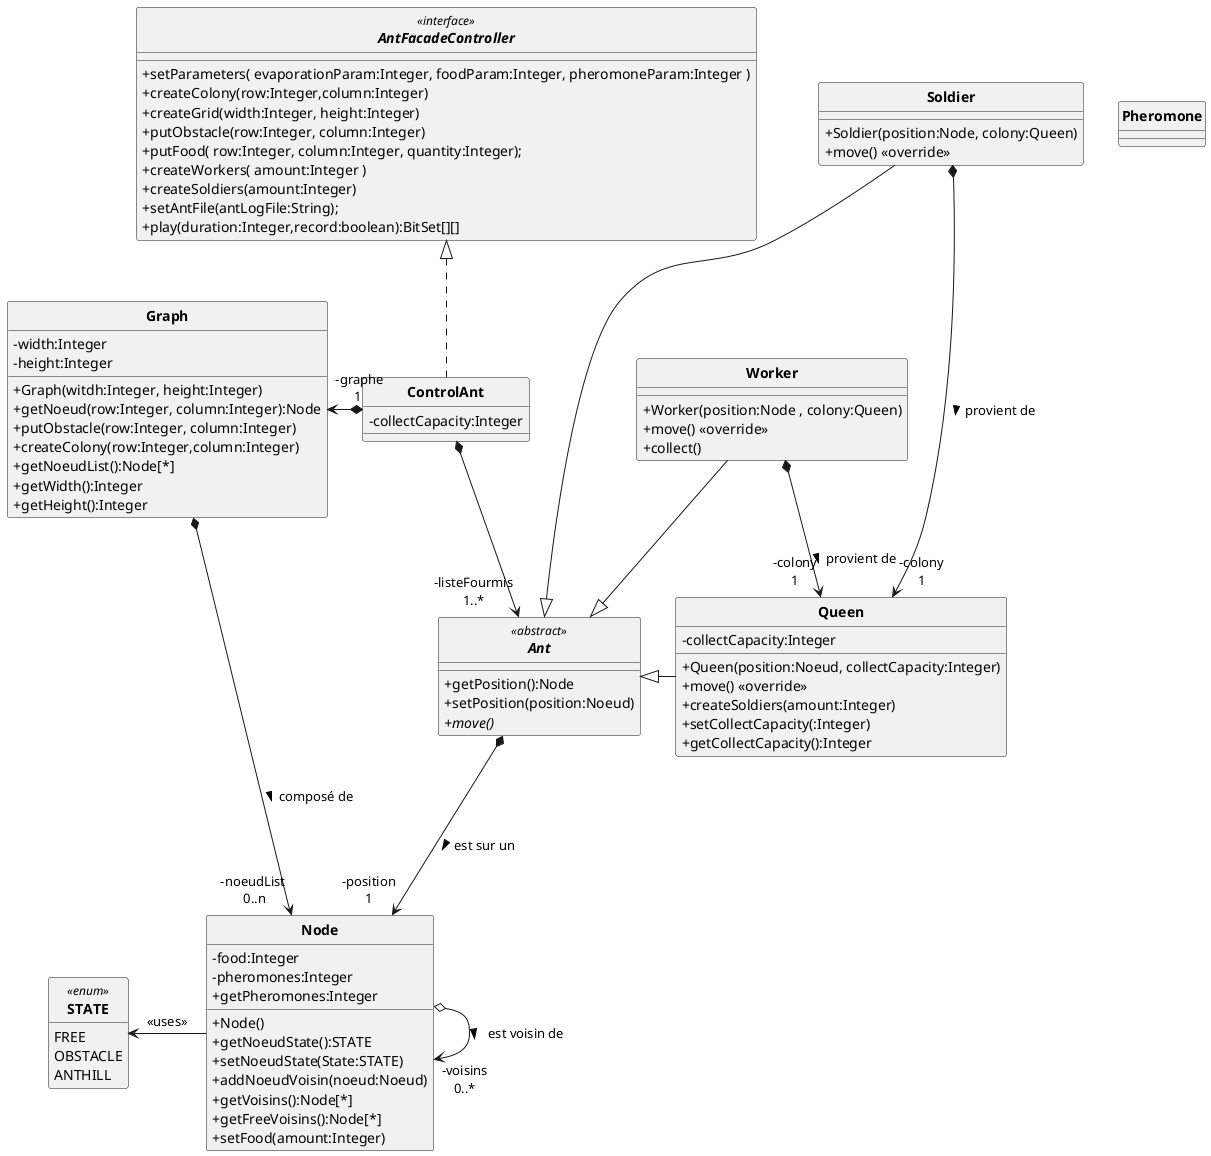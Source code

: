 @startuml
'https://plantuml.com/sequence-diagram
allow_mixing
skinparam style strictuml
skinparam classAttributeIconSize 0
skinparam circledCharacterRadius 0
skinparam circledCharacterFontSize 0
skinparam classFontStyle Bold
'autonumber
hide enum methods

'Controleur
interface AntFacadeController <<interface>> {
    +setParameters( evaporationParam:Integer, foodParam:Integer, pheromoneParam:Integer )
    +createColony(row:Integer,column:Integer)
    +createGrid(width:Integer, height:Integer)
    +putObstacle(row:Integer, column:Integer)
    +putFood( row:Integer, column:Integer, quantity:Integer);
    +createWorkers( amount:Integer )
    +createSoldiers(amount:Integer)
    +setAntFile(antLogFile:String);
    +play(duration:Integer,record:boolean):BitSet[][]
}

class Node {
    -food:Integer
    -pheromones:Integer
    +Node()
    +getNoeudState():STATE
    +setNoeudState(State:STATE)
    +addNoeudVoisin(noeud:Noeud)
    +getVoisins():Node[*]
    +getFreeVoisins():Node[*]
    +getPheromones:Integer
    +setFood(amount:Integer)
}
enum STATE <<enum>> {
    FREE
    OBSTACLE
    ANTHILL
}

'class Food{
'    -amount:Integer
'    +Food()
'}
class Pheromone{
}


abstract Ant <<abstract>> {
    +getPosition():Node
    +setPosition(position:Noeud)
    {abstract} +move()
}
class Queen{
    -collectCapacity:Integer
    +Queen(position:Noeud, collectCapacity:Integer)
    +move() <<override>>
    +createSoldiers(amount:Integer)
    +setCollectCapacity(:Integer)
    +getCollectCapacity():Integer
}
class Soldier{
    +Soldier(position:Node, colony:Queen)
    +move() <<override>>
}

class Worker {
    +Worker(position:Node , colony:Queen)
    +move() <<override>>
    +collect()
}


class ControlAnt implements AntFacadeController{
    -collectCapacity:Integer
}


class Graph{
 -width:Integer
 -height:Integer
 +Graph(witdh:Integer, height:Integer)
 +getNoeud(row:Integer, column:Integer):Node
 +putObstacle(row:Integer, column:Integer)
 +createColony(row:Integer,column:Integer)
 +getNoeudList():Node[*]
 +getWidth():Integer
 +getHeight():Integer
}


Soldier --|> Ant
Queen -l-|> Ant
Worker --|> Ant

ControlAnt "-graphe\n1 " *-l-> Graph
ControlAnt  *--> "-listeFourmis\n1..*" Ant

Graph *-r-> "-noeudList \n0..n" Node : composé de >
'historique = liste de noeud déjà passé par la fourmi
'"-position 1\n-historique 0..*"
Ant *---> "-position\n1" Node  : est sur un >
Node o-> "-voisins\n0..*"  Node  : est voisin de >

Node -l-> STATE : <<uses>>
'Node --> "-food\n1" Food : contient >

Soldier *---> "-colony\n1" Queen : provient de >
Worker *--> "-colony\n1" Queen : provient de >

@enduml